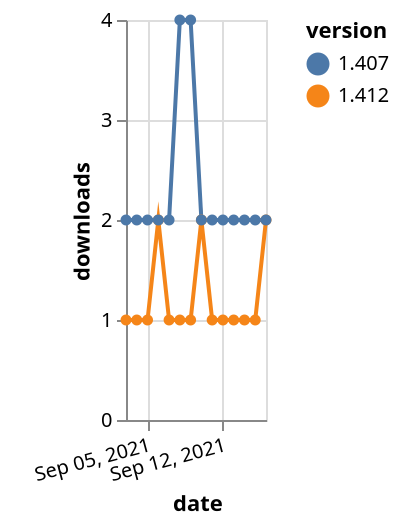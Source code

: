 {"$schema": "https://vega.github.io/schema/vega-lite/v5.json", "description": "A simple bar chart with embedded data.", "data": {"values": [{"date": "2021-09-03", "total": 219, "delta": 1, "version": "1.412"}, {"date": "2021-09-04", "total": 220, "delta": 1, "version": "1.412"}, {"date": "2021-09-05", "total": 221, "delta": 1, "version": "1.412"}, {"date": "2021-09-06", "total": 223, "delta": 2, "version": "1.412"}, {"date": "2021-09-07", "total": 224, "delta": 1, "version": "1.412"}, {"date": "2021-09-08", "total": 225, "delta": 1, "version": "1.412"}, {"date": "2021-09-09", "total": 226, "delta": 1, "version": "1.412"}, {"date": "2021-09-10", "total": 228, "delta": 2, "version": "1.412"}, {"date": "2021-09-11", "total": 229, "delta": 1, "version": "1.412"}, {"date": "2021-09-12", "total": 230, "delta": 1, "version": "1.412"}, {"date": "2021-09-13", "total": 231, "delta": 1, "version": "1.412"}, {"date": "2021-09-14", "total": 232, "delta": 1, "version": "1.412"}, {"date": "2021-09-15", "total": 233, "delta": 1, "version": "1.412"}, {"date": "2021-09-16", "total": 235, "delta": 2, "version": "1.412"}, {"date": "2021-09-03", "total": 3503, "delta": 2, "version": "1.407"}, {"date": "2021-09-04", "total": 3505, "delta": 2, "version": "1.407"}, {"date": "2021-09-05", "total": 3507, "delta": 2, "version": "1.407"}, {"date": "2021-09-06", "total": 3509, "delta": 2, "version": "1.407"}, {"date": "2021-09-07", "total": 3511, "delta": 2, "version": "1.407"}, {"date": "2021-09-08", "total": 3515, "delta": 4, "version": "1.407"}, {"date": "2021-09-09", "total": 3519, "delta": 4, "version": "1.407"}, {"date": "2021-09-10", "total": 3521, "delta": 2, "version": "1.407"}, {"date": "2021-09-11", "total": 3523, "delta": 2, "version": "1.407"}, {"date": "2021-09-12", "total": 3525, "delta": 2, "version": "1.407"}, {"date": "2021-09-13", "total": 3527, "delta": 2, "version": "1.407"}, {"date": "2021-09-14", "total": 3529, "delta": 2, "version": "1.407"}, {"date": "2021-09-15", "total": 3531, "delta": 2, "version": "1.407"}, {"date": "2021-09-16", "total": 3533, "delta": 2, "version": "1.407"}]}, "width": "container", "mark": {"type": "line", "point": {"filled": true}}, "encoding": {"x": {"field": "date", "type": "temporal", "timeUnit": "yearmonthdate", "title": "date", "axis": {"labelAngle": -15}}, "y": {"field": "delta", "type": "quantitative", "title": "downloads"}, "color": {"field": "version", "type": "nominal"}, "tooltip": {"field": "delta"}}}